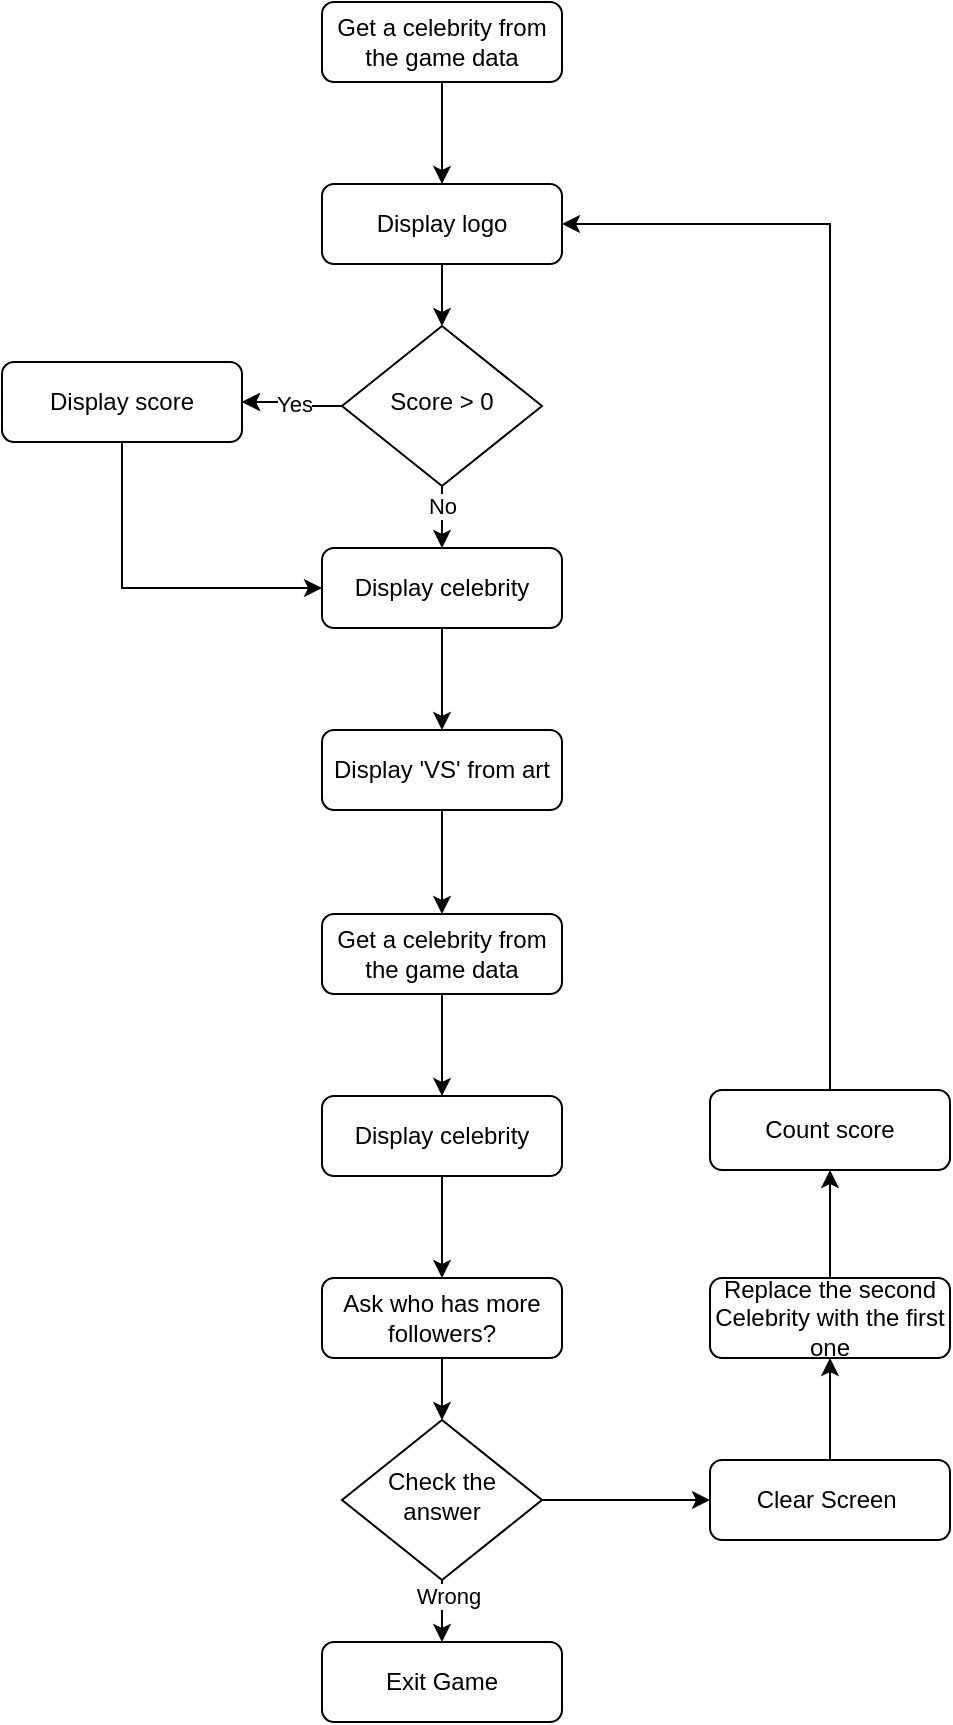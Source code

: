 <mxfile version="22.1.8" type="device">
  <diagram id="C5RBs43oDa-KdzZeNtuy" name="Page-1">
    <mxGraphModel dx="1050" dy="572" grid="1" gridSize="10" guides="1" tooltips="1" connect="1" arrows="1" fold="1" page="1" pageScale="1" pageWidth="827" pageHeight="1169" math="0" shadow="0">
      <root>
        <mxCell id="WIyWlLk6GJQsqaUBKTNV-0" />
        <mxCell id="WIyWlLk6GJQsqaUBKTNV-1" parent="WIyWlLk6GJQsqaUBKTNV-0" />
        <mxCell id="5TzVMHP504k4y8MXXJQL-15" style="edgeStyle=orthogonalEdgeStyle;rounded=0;orthogonalLoop=1;jettySize=auto;html=1;exitX=0.5;exitY=1;exitDx=0;exitDy=0;entryX=0.5;entryY=0;entryDx=0;entryDy=0;" edge="1" parent="WIyWlLk6GJQsqaUBKTNV-1" source="WIyWlLk6GJQsqaUBKTNV-3" target="WIyWlLk6GJQsqaUBKTNV-11">
          <mxGeometry relative="1" as="geometry" />
        </mxCell>
        <mxCell id="WIyWlLk6GJQsqaUBKTNV-3" value="Get a celebrity from the game data" style="rounded=1;whiteSpace=wrap;html=1;fontSize=12;glass=0;strokeWidth=1;shadow=0;" parent="WIyWlLk6GJQsqaUBKTNV-1" vertex="1">
          <mxGeometry x="160" y="20" width="120" height="40" as="geometry" />
        </mxCell>
        <mxCell id="5TzVMHP504k4y8MXXJQL-7" style="edgeStyle=orthogonalEdgeStyle;rounded=0;orthogonalLoop=1;jettySize=auto;html=1;exitX=0.5;exitY=1;exitDx=0;exitDy=0;entryX=0.5;entryY=0;entryDx=0;entryDy=0;" edge="1" parent="WIyWlLk6GJQsqaUBKTNV-1" source="WIyWlLk6GJQsqaUBKTNV-10" target="5TzVMHP504k4y8MXXJQL-6">
          <mxGeometry relative="1" as="geometry" />
        </mxCell>
        <mxCell id="5TzVMHP504k4y8MXXJQL-16" value="Wrong" style="edgeLabel;html=1;align=center;verticalAlign=middle;resizable=0;points=[];" vertex="1" connectable="0" parent="5TzVMHP504k4y8MXXJQL-7">
          <mxGeometry x="-0.487" y="3" relative="1" as="geometry">
            <mxPoint as="offset" />
          </mxGeometry>
        </mxCell>
        <mxCell id="5TzVMHP504k4y8MXXJQL-18" style="edgeStyle=orthogonalEdgeStyle;rounded=0;orthogonalLoop=1;jettySize=auto;html=1;exitX=1;exitY=0.5;exitDx=0;exitDy=0;entryX=0;entryY=0.5;entryDx=0;entryDy=0;" edge="1" parent="WIyWlLk6GJQsqaUBKTNV-1" source="WIyWlLk6GJQsqaUBKTNV-10" target="5TzVMHP504k4y8MXXJQL-17">
          <mxGeometry relative="1" as="geometry" />
        </mxCell>
        <mxCell id="WIyWlLk6GJQsqaUBKTNV-10" value="Check the answer" style="rhombus;whiteSpace=wrap;html=1;shadow=0;fontFamily=Helvetica;fontSize=12;align=center;strokeWidth=1;spacing=6;spacingTop=-4;" parent="WIyWlLk6GJQsqaUBKTNV-1" vertex="1">
          <mxGeometry x="170" y="729" width="100" height="80" as="geometry" />
        </mxCell>
        <mxCell id="5TzVMHP504k4y8MXXJQL-14" style="edgeStyle=orthogonalEdgeStyle;rounded=0;orthogonalLoop=1;jettySize=auto;html=1;exitX=0.5;exitY=1;exitDx=0;exitDy=0;" edge="1" parent="WIyWlLk6GJQsqaUBKTNV-1" source="5TzVMHP504k4y8MXXJQL-27" target="5TzVMHP504k4y8MXXJQL-3">
          <mxGeometry relative="1" as="geometry" />
        </mxCell>
        <mxCell id="5TzVMHP504k4y8MXXJQL-32" value="No" style="edgeLabel;html=1;align=center;verticalAlign=middle;resizable=0;points=[];" vertex="1" connectable="0" parent="5TzVMHP504k4y8MXXJQL-14">
          <mxGeometry x="-0.615" relative="1" as="geometry">
            <mxPoint as="offset" />
          </mxGeometry>
        </mxCell>
        <mxCell id="WIyWlLk6GJQsqaUBKTNV-11" value="Display logo" style="rounded=1;whiteSpace=wrap;html=1;fontSize=12;glass=0;strokeWidth=1;shadow=0;" parent="WIyWlLk6GJQsqaUBKTNV-1" vertex="1">
          <mxGeometry x="160" y="111" width="120" height="40" as="geometry" />
        </mxCell>
        <mxCell id="5TzVMHP504k4y8MXXJQL-12" style="edgeStyle=orthogonalEdgeStyle;rounded=0;orthogonalLoop=1;jettySize=auto;html=1;exitX=0.5;exitY=1;exitDx=0;exitDy=0;entryX=0.5;entryY=0;entryDx=0;entryDy=0;" edge="1" parent="WIyWlLk6GJQsqaUBKTNV-1" source="5TzVMHP504k4y8MXXJQL-1" target="5TzVMHP504k4y8MXXJQL-2">
          <mxGeometry relative="1" as="geometry" />
        </mxCell>
        <mxCell id="5TzVMHP504k4y8MXXJQL-1" value="Display &#39;VS&#39; from art" style="rounded=1;whiteSpace=wrap;html=1;fontSize=12;glass=0;strokeWidth=1;shadow=0;" vertex="1" parent="WIyWlLk6GJQsqaUBKTNV-1">
          <mxGeometry x="160" y="384" width="120" height="40" as="geometry" />
        </mxCell>
        <mxCell id="5TzVMHP504k4y8MXXJQL-11" style="edgeStyle=orthogonalEdgeStyle;rounded=0;orthogonalLoop=1;jettySize=auto;html=1;exitX=0.5;exitY=1;exitDx=0;exitDy=0;" edge="1" parent="WIyWlLk6GJQsqaUBKTNV-1" source="5TzVMHP504k4y8MXXJQL-2" target="5TzVMHP504k4y8MXXJQL-4">
          <mxGeometry relative="1" as="geometry" />
        </mxCell>
        <mxCell id="5TzVMHP504k4y8MXXJQL-2" value="Get a celebrity from the game data" style="rounded=1;whiteSpace=wrap;html=1;fontSize=12;glass=0;strokeWidth=1;shadow=0;" vertex="1" parent="WIyWlLk6GJQsqaUBKTNV-1">
          <mxGeometry x="160" y="476" width="120" height="40" as="geometry" />
        </mxCell>
        <mxCell id="5TzVMHP504k4y8MXXJQL-13" style="edgeStyle=orthogonalEdgeStyle;rounded=0;orthogonalLoop=1;jettySize=auto;html=1;exitX=0.5;exitY=1;exitDx=0;exitDy=0;" edge="1" parent="WIyWlLk6GJQsqaUBKTNV-1" source="5TzVMHP504k4y8MXXJQL-3" target="5TzVMHP504k4y8MXXJQL-1">
          <mxGeometry relative="1" as="geometry" />
        </mxCell>
        <mxCell id="5TzVMHP504k4y8MXXJQL-3" value="Display celebrity" style="rounded=1;whiteSpace=wrap;html=1;fontSize=12;glass=0;strokeWidth=1;shadow=0;" vertex="1" parent="WIyWlLk6GJQsqaUBKTNV-1">
          <mxGeometry x="160" y="293" width="120" height="40" as="geometry" />
        </mxCell>
        <mxCell id="5TzVMHP504k4y8MXXJQL-10" style="edgeStyle=orthogonalEdgeStyle;rounded=0;orthogonalLoop=1;jettySize=auto;html=1;exitX=0.5;exitY=1;exitDx=0;exitDy=0;entryX=0.5;entryY=0;entryDx=0;entryDy=0;" edge="1" parent="WIyWlLk6GJQsqaUBKTNV-1" source="5TzVMHP504k4y8MXXJQL-4" target="5TzVMHP504k4y8MXXJQL-5">
          <mxGeometry relative="1" as="geometry" />
        </mxCell>
        <mxCell id="5TzVMHP504k4y8MXXJQL-4" value="Display celebrity" style="rounded=1;whiteSpace=wrap;html=1;fontSize=12;glass=0;strokeWidth=1;shadow=0;" vertex="1" parent="WIyWlLk6GJQsqaUBKTNV-1">
          <mxGeometry x="160" y="567" width="120" height="40" as="geometry" />
        </mxCell>
        <mxCell id="5TzVMHP504k4y8MXXJQL-8" style="edgeStyle=orthogonalEdgeStyle;rounded=0;orthogonalLoop=1;jettySize=auto;html=1;exitX=0.5;exitY=1;exitDx=0;exitDy=0;entryX=0.5;entryY=0;entryDx=0;entryDy=0;" edge="1" parent="WIyWlLk6GJQsqaUBKTNV-1" source="5TzVMHP504k4y8MXXJQL-5" target="WIyWlLk6GJQsqaUBKTNV-10">
          <mxGeometry relative="1" as="geometry" />
        </mxCell>
        <mxCell id="5TzVMHP504k4y8MXXJQL-5" value="Ask who has more followers?" style="rounded=1;whiteSpace=wrap;html=1;fontSize=12;glass=0;strokeWidth=1;shadow=0;" vertex="1" parent="WIyWlLk6GJQsqaUBKTNV-1">
          <mxGeometry x="160" y="658" width="120" height="40" as="geometry" />
        </mxCell>
        <mxCell id="5TzVMHP504k4y8MXXJQL-6" value="Exit Game" style="rounded=1;whiteSpace=wrap;html=1;fontSize=12;glass=0;strokeWidth=1;shadow=0;" vertex="1" parent="WIyWlLk6GJQsqaUBKTNV-1">
          <mxGeometry x="160" y="840" width="120" height="40" as="geometry" />
        </mxCell>
        <mxCell id="5TzVMHP504k4y8MXXJQL-21" style="edgeStyle=orthogonalEdgeStyle;rounded=0;orthogonalLoop=1;jettySize=auto;html=1;exitX=0.5;exitY=0;exitDx=0;exitDy=0;entryX=0.5;entryY=1;entryDx=0;entryDy=0;" edge="1" parent="WIyWlLk6GJQsqaUBKTNV-1" source="5TzVMHP504k4y8MXXJQL-17" target="5TzVMHP504k4y8MXXJQL-19">
          <mxGeometry relative="1" as="geometry" />
        </mxCell>
        <mxCell id="5TzVMHP504k4y8MXXJQL-17" value="Clear Screen&amp;nbsp;" style="rounded=1;whiteSpace=wrap;html=1;fontSize=12;glass=0;strokeWidth=1;shadow=0;" vertex="1" parent="WIyWlLk6GJQsqaUBKTNV-1">
          <mxGeometry x="354" y="749" width="120" height="40" as="geometry" />
        </mxCell>
        <mxCell id="5TzVMHP504k4y8MXXJQL-25" style="edgeStyle=orthogonalEdgeStyle;rounded=0;orthogonalLoop=1;jettySize=auto;html=1;exitX=0.5;exitY=0;exitDx=0;exitDy=0;entryX=0.5;entryY=1;entryDx=0;entryDy=0;" edge="1" parent="WIyWlLk6GJQsqaUBKTNV-1" source="5TzVMHP504k4y8MXXJQL-19" target="5TzVMHP504k4y8MXXJQL-24">
          <mxGeometry relative="1" as="geometry" />
        </mxCell>
        <mxCell id="5TzVMHP504k4y8MXXJQL-19" value="Replace the second Celebrity with the first one" style="rounded=1;whiteSpace=wrap;html=1;fontSize=12;glass=0;strokeWidth=1;shadow=0;" vertex="1" parent="WIyWlLk6GJQsqaUBKTNV-1">
          <mxGeometry x="354" y="658" width="120" height="40" as="geometry" />
        </mxCell>
        <mxCell id="5TzVMHP504k4y8MXXJQL-26" style="edgeStyle=orthogonalEdgeStyle;rounded=0;orthogonalLoop=1;jettySize=auto;html=1;exitX=0.5;exitY=0;exitDx=0;exitDy=0;entryX=1;entryY=0.5;entryDx=0;entryDy=0;" edge="1" parent="WIyWlLk6GJQsqaUBKTNV-1" source="5TzVMHP504k4y8MXXJQL-24" target="WIyWlLk6GJQsqaUBKTNV-11">
          <mxGeometry relative="1" as="geometry" />
        </mxCell>
        <mxCell id="5TzVMHP504k4y8MXXJQL-24" value="Count score" style="rounded=1;whiteSpace=wrap;html=1;fontSize=12;glass=0;strokeWidth=1;shadow=0;" vertex="1" parent="WIyWlLk6GJQsqaUBKTNV-1">
          <mxGeometry x="354" y="564" width="120" height="40" as="geometry" />
        </mxCell>
        <mxCell id="5TzVMHP504k4y8MXXJQL-28" value="" style="edgeStyle=orthogonalEdgeStyle;rounded=0;orthogonalLoop=1;jettySize=auto;html=1;exitX=0.5;exitY=1;exitDx=0;exitDy=0;" edge="1" parent="WIyWlLk6GJQsqaUBKTNV-1" source="WIyWlLk6GJQsqaUBKTNV-11" target="5TzVMHP504k4y8MXXJQL-27">
          <mxGeometry relative="1" as="geometry">
            <mxPoint x="220" y="130" as="sourcePoint" />
            <mxPoint x="220" y="250" as="targetPoint" />
          </mxGeometry>
        </mxCell>
        <mxCell id="5TzVMHP504k4y8MXXJQL-30" style="edgeStyle=orthogonalEdgeStyle;rounded=0;orthogonalLoop=1;jettySize=auto;html=1;exitX=0;exitY=0.5;exitDx=0;exitDy=0;entryX=1;entryY=0.5;entryDx=0;entryDy=0;" edge="1" parent="WIyWlLk6GJQsqaUBKTNV-1" source="5TzVMHP504k4y8MXXJQL-27" target="5TzVMHP504k4y8MXXJQL-29">
          <mxGeometry relative="1" as="geometry" />
        </mxCell>
        <mxCell id="5TzVMHP504k4y8MXXJQL-33" value="" style="edgeStyle=orthogonalEdgeStyle;rounded=0;orthogonalLoop=1;jettySize=auto;html=1;" edge="1" parent="WIyWlLk6GJQsqaUBKTNV-1" source="5TzVMHP504k4y8MXXJQL-27" target="5TzVMHP504k4y8MXXJQL-29">
          <mxGeometry relative="1" as="geometry" />
        </mxCell>
        <mxCell id="5TzVMHP504k4y8MXXJQL-35" value="Yes" style="edgeLabel;html=1;align=center;verticalAlign=middle;resizable=0;points=[];" vertex="1" connectable="0" parent="5TzVMHP504k4y8MXXJQL-33">
          <mxGeometry x="0.024" y="-1" relative="1" as="geometry">
            <mxPoint as="offset" />
          </mxGeometry>
        </mxCell>
        <mxCell id="5TzVMHP504k4y8MXXJQL-27" value="Score &amp;gt; 0" style="rhombus;whiteSpace=wrap;html=1;shadow=0;fontFamily=Helvetica;fontSize=12;align=center;strokeWidth=1;spacing=6;spacingTop=-4;" vertex="1" parent="WIyWlLk6GJQsqaUBKTNV-1">
          <mxGeometry x="170" y="182" width="100" height="80" as="geometry" />
        </mxCell>
        <mxCell id="5TzVMHP504k4y8MXXJQL-31" style="edgeStyle=orthogonalEdgeStyle;rounded=0;orthogonalLoop=1;jettySize=auto;html=1;exitX=0.5;exitY=1;exitDx=0;exitDy=0;entryX=0;entryY=0.5;entryDx=0;entryDy=0;" edge="1" parent="WIyWlLk6GJQsqaUBKTNV-1" source="5TzVMHP504k4y8MXXJQL-29" target="5TzVMHP504k4y8MXXJQL-3">
          <mxGeometry relative="1" as="geometry" />
        </mxCell>
        <mxCell id="5TzVMHP504k4y8MXXJQL-29" value="Display score" style="rounded=1;whiteSpace=wrap;html=1;fontSize=12;glass=0;strokeWidth=1;shadow=0;" vertex="1" parent="WIyWlLk6GJQsqaUBKTNV-1">
          <mxGeometry y="200" width="120" height="40" as="geometry" />
        </mxCell>
      </root>
    </mxGraphModel>
  </diagram>
</mxfile>
